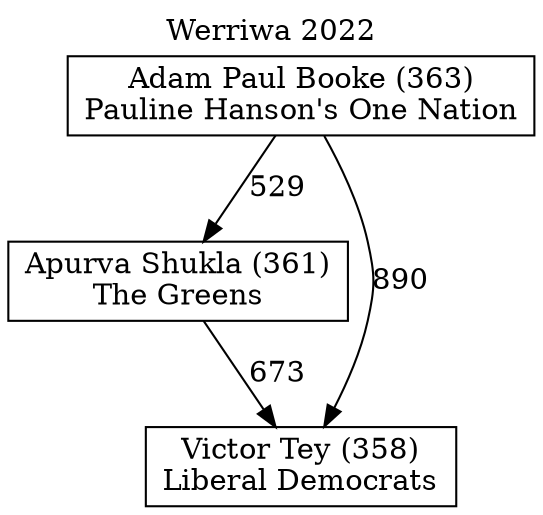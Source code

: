 // House preference flow
digraph "Victor Tey (358)_Werriwa_2022" {
	graph [label="Werriwa 2022" labelloc=t mclimit=10]
	node [shape=box]
	"Apurva Shukla (361)" [label="Apurva Shukla (361)
The Greens"]
	"Adam Paul Booke (363)" [label="Adam Paul Booke (363)
Pauline Hanson's One Nation"]
	"Victor Tey (358)" [label="Victor Tey (358)
Liberal Democrats"]
	"Adam Paul Booke (363)" -> "Victor Tey (358)" [label=890]
	"Adam Paul Booke (363)" -> "Apurva Shukla (361)" [label=529]
	"Apurva Shukla (361)" -> "Victor Tey (358)" [label=673]
}
